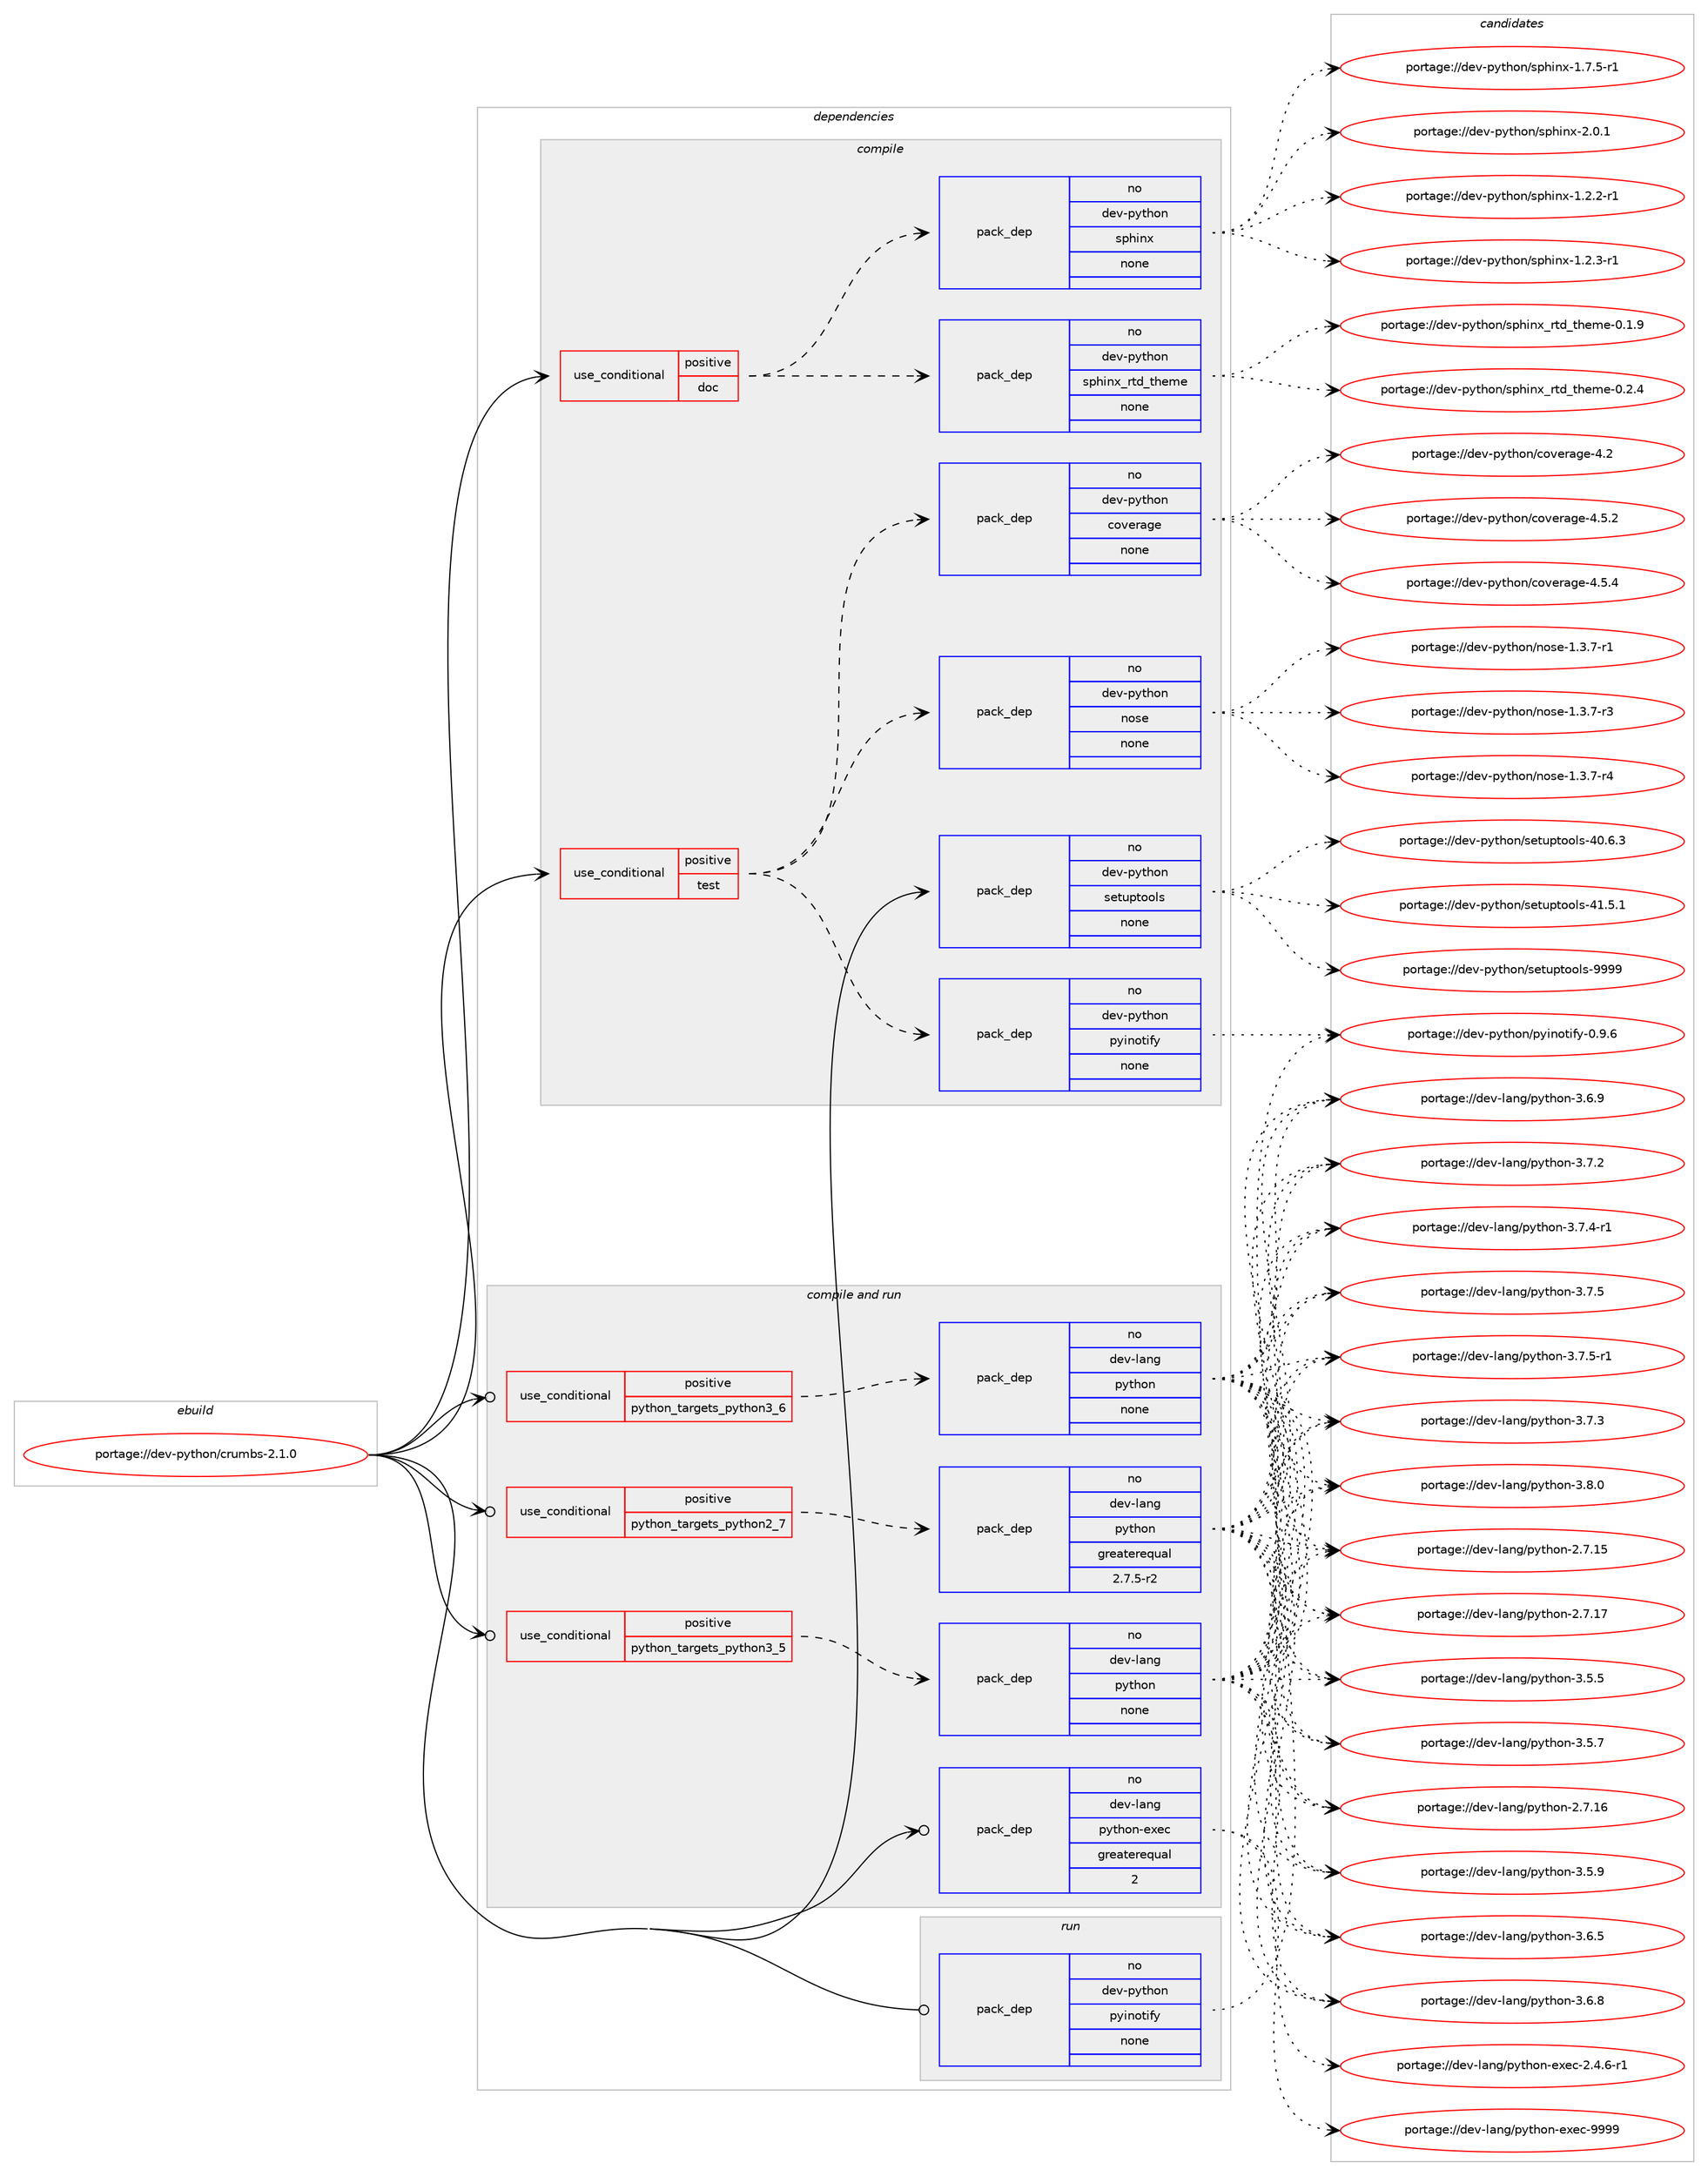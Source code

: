 digraph prolog {

# *************
# Graph options
# *************

newrank=true;
concentrate=true;
compound=true;
graph [rankdir=LR,fontname=Helvetica,fontsize=10,ranksep=1.5];#, ranksep=2.5, nodesep=0.2];
edge  [arrowhead=vee];
node  [fontname=Helvetica,fontsize=10];

# **********
# The ebuild
# **********

subgraph cluster_leftcol {
color=gray;
rank=same;
label=<<i>ebuild</i>>;
id [label="portage://dev-python/crumbs-2.1.0", color=red, width=4, href="../dev-python/crumbs-2.1.0.svg"];
}

# ****************
# The dependencies
# ****************

subgraph cluster_midcol {
color=gray;
label=<<i>dependencies</i>>;
subgraph cluster_compile {
fillcolor="#eeeeee";
style=filled;
label=<<i>compile</i>>;
subgraph cond27266 {
dependency135161 [label=<<TABLE BORDER="0" CELLBORDER="1" CELLSPACING="0" CELLPADDING="4"><TR><TD ROWSPAN="3" CELLPADDING="10">use_conditional</TD></TR><TR><TD>positive</TD></TR><TR><TD>doc</TD></TR></TABLE>>, shape=none, color=red];
subgraph pack104585 {
dependency135162 [label=<<TABLE BORDER="0" CELLBORDER="1" CELLSPACING="0" CELLPADDING="4" WIDTH="220"><TR><TD ROWSPAN="6" CELLPADDING="30">pack_dep</TD></TR><TR><TD WIDTH="110">no</TD></TR><TR><TD>dev-python</TD></TR><TR><TD>sphinx</TD></TR><TR><TD>none</TD></TR><TR><TD></TD></TR></TABLE>>, shape=none, color=blue];
}
dependency135161:e -> dependency135162:w [weight=20,style="dashed",arrowhead="vee"];
subgraph pack104586 {
dependency135163 [label=<<TABLE BORDER="0" CELLBORDER="1" CELLSPACING="0" CELLPADDING="4" WIDTH="220"><TR><TD ROWSPAN="6" CELLPADDING="30">pack_dep</TD></TR><TR><TD WIDTH="110">no</TD></TR><TR><TD>dev-python</TD></TR><TR><TD>sphinx_rtd_theme</TD></TR><TR><TD>none</TD></TR><TR><TD></TD></TR></TABLE>>, shape=none, color=blue];
}
dependency135161:e -> dependency135163:w [weight=20,style="dashed",arrowhead="vee"];
}
id:e -> dependency135161:w [weight=20,style="solid",arrowhead="vee"];
subgraph cond27267 {
dependency135164 [label=<<TABLE BORDER="0" CELLBORDER="1" CELLSPACING="0" CELLPADDING="4"><TR><TD ROWSPAN="3" CELLPADDING="10">use_conditional</TD></TR><TR><TD>positive</TD></TR><TR><TD>test</TD></TR></TABLE>>, shape=none, color=red];
subgraph pack104587 {
dependency135165 [label=<<TABLE BORDER="0" CELLBORDER="1" CELLSPACING="0" CELLPADDING="4" WIDTH="220"><TR><TD ROWSPAN="6" CELLPADDING="30">pack_dep</TD></TR><TR><TD WIDTH="110">no</TD></TR><TR><TD>dev-python</TD></TR><TR><TD>pyinotify</TD></TR><TR><TD>none</TD></TR><TR><TD></TD></TR></TABLE>>, shape=none, color=blue];
}
dependency135164:e -> dependency135165:w [weight=20,style="dashed",arrowhead="vee"];
subgraph pack104588 {
dependency135166 [label=<<TABLE BORDER="0" CELLBORDER="1" CELLSPACING="0" CELLPADDING="4" WIDTH="220"><TR><TD ROWSPAN="6" CELLPADDING="30">pack_dep</TD></TR><TR><TD WIDTH="110">no</TD></TR><TR><TD>dev-python</TD></TR><TR><TD>coverage</TD></TR><TR><TD>none</TD></TR><TR><TD></TD></TR></TABLE>>, shape=none, color=blue];
}
dependency135164:e -> dependency135166:w [weight=20,style="dashed",arrowhead="vee"];
subgraph pack104589 {
dependency135167 [label=<<TABLE BORDER="0" CELLBORDER="1" CELLSPACING="0" CELLPADDING="4" WIDTH="220"><TR><TD ROWSPAN="6" CELLPADDING="30">pack_dep</TD></TR><TR><TD WIDTH="110">no</TD></TR><TR><TD>dev-python</TD></TR><TR><TD>nose</TD></TR><TR><TD>none</TD></TR><TR><TD></TD></TR></TABLE>>, shape=none, color=blue];
}
dependency135164:e -> dependency135167:w [weight=20,style="dashed",arrowhead="vee"];
}
id:e -> dependency135164:w [weight=20,style="solid",arrowhead="vee"];
subgraph pack104590 {
dependency135168 [label=<<TABLE BORDER="0" CELLBORDER="1" CELLSPACING="0" CELLPADDING="4" WIDTH="220"><TR><TD ROWSPAN="6" CELLPADDING="30">pack_dep</TD></TR><TR><TD WIDTH="110">no</TD></TR><TR><TD>dev-python</TD></TR><TR><TD>setuptools</TD></TR><TR><TD>none</TD></TR><TR><TD></TD></TR></TABLE>>, shape=none, color=blue];
}
id:e -> dependency135168:w [weight=20,style="solid",arrowhead="vee"];
}
subgraph cluster_compileandrun {
fillcolor="#eeeeee";
style=filled;
label=<<i>compile and run</i>>;
subgraph cond27268 {
dependency135169 [label=<<TABLE BORDER="0" CELLBORDER="1" CELLSPACING="0" CELLPADDING="4"><TR><TD ROWSPAN="3" CELLPADDING="10">use_conditional</TD></TR><TR><TD>positive</TD></TR><TR><TD>python_targets_python2_7</TD></TR></TABLE>>, shape=none, color=red];
subgraph pack104591 {
dependency135170 [label=<<TABLE BORDER="0" CELLBORDER="1" CELLSPACING="0" CELLPADDING="4" WIDTH="220"><TR><TD ROWSPAN="6" CELLPADDING="30">pack_dep</TD></TR><TR><TD WIDTH="110">no</TD></TR><TR><TD>dev-lang</TD></TR><TR><TD>python</TD></TR><TR><TD>greaterequal</TD></TR><TR><TD>2.7.5-r2</TD></TR></TABLE>>, shape=none, color=blue];
}
dependency135169:e -> dependency135170:w [weight=20,style="dashed",arrowhead="vee"];
}
id:e -> dependency135169:w [weight=20,style="solid",arrowhead="odotvee"];
subgraph cond27269 {
dependency135171 [label=<<TABLE BORDER="0" CELLBORDER="1" CELLSPACING="0" CELLPADDING="4"><TR><TD ROWSPAN="3" CELLPADDING="10">use_conditional</TD></TR><TR><TD>positive</TD></TR><TR><TD>python_targets_python3_5</TD></TR></TABLE>>, shape=none, color=red];
subgraph pack104592 {
dependency135172 [label=<<TABLE BORDER="0" CELLBORDER="1" CELLSPACING="0" CELLPADDING="4" WIDTH="220"><TR><TD ROWSPAN="6" CELLPADDING="30">pack_dep</TD></TR><TR><TD WIDTH="110">no</TD></TR><TR><TD>dev-lang</TD></TR><TR><TD>python</TD></TR><TR><TD>none</TD></TR><TR><TD></TD></TR></TABLE>>, shape=none, color=blue];
}
dependency135171:e -> dependency135172:w [weight=20,style="dashed",arrowhead="vee"];
}
id:e -> dependency135171:w [weight=20,style="solid",arrowhead="odotvee"];
subgraph cond27270 {
dependency135173 [label=<<TABLE BORDER="0" CELLBORDER="1" CELLSPACING="0" CELLPADDING="4"><TR><TD ROWSPAN="3" CELLPADDING="10">use_conditional</TD></TR><TR><TD>positive</TD></TR><TR><TD>python_targets_python3_6</TD></TR></TABLE>>, shape=none, color=red];
subgraph pack104593 {
dependency135174 [label=<<TABLE BORDER="0" CELLBORDER="1" CELLSPACING="0" CELLPADDING="4" WIDTH="220"><TR><TD ROWSPAN="6" CELLPADDING="30">pack_dep</TD></TR><TR><TD WIDTH="110">no</TD></TR><TR><TD>dev-lang</TD></TR><TR><TD>python</TD></TR><TR><TD>none</TD></TR><TR><TD></TD></TR></TABLE>>, shape=none, color=blue];
}
dependency135173:e -> dependency135174:w [weight=20,style="dashed",arrowhead="vee"];
}
id:e -> dependency135173:w [weight=20,style="solid",arrowhead="odotvee"];
subgraph pack104594 {
dependency135175 [label=<<TABLE BORDER="0" CELLBORDER="1" CELLSPACING="0" CELLPADDING="4" WIDTH="220"><TR><TD ROWSPAN="6" CELLPADDING="30">pack_dep</TD></TR><TR><TD WIDTH="110">no</TD></TR><TR><TD>dev-lang</TD></TR><TR><TD>python-exec</TD></TR><TR><TD>greaterequal</TD></TR><TR><TD>2</TD></TR></TABLE>>, shape=none, color=blue];
}
id:e -> dependency135175:w [weight=20,style="solid",arrowhead="odotvee"];
}
subgraph cluster_run {
fillcolor="#eeeeee";
style=filled;
label=<<i>run</i>>;
subgraph pack104595 {
dependency135176 [label=<<TABLE BORDER="0" CELLBORDER="1" CELLSPACING="0" CELLPADDING="4" WIDTH="220"><TR><TD ROWSPAN="6" CELLPADDING="30">pack_dep</TD></TR><TR><TD WIDTH="110">no</TD></TR><TR><TD>dev-python</TD></TR><TR><TD>pyinotify</TD></TR><TR><TD>none</TD></TR><TR><TD></TD></TR></TABLE>>, shape=none, color=blue];
}
id:e -> dependency135176:w [weight=20,style="solid",arrowhead="odot"];
}
}

# **************
# The candidates
# **************

subgraph cluster_choices {
rank=same;
color=gray;
label=<<i>candidates</i>>;

subgraph choice104585 {
color=black;
nodesep=1;
choiceportage10010111845112121116104111110471151121041051101204549465046504511449 [label="portage://dev-python/sphinx-1.2.2-r1", color=red, width=4,href="../dev-python/sphinx-1.2.2-r1.svg"];
choiceportage10010111845112121116104111110471151121041051101204549465046514511449 [label="portage://dev-python/sphinx-1.2.3-r1", color=red, width=4,href="../dev-python/sphinx-1.2.3-r1.svg"];
choiceportage10010111845112121116104111110471151121041051101204549465546534511449 [label="portage://dev-python/sphinx-1.7.5-r1", color=red, width=4,href="../dev-python/sphinx-1.7.5-r1.svg"];
choiceportage1001011184511212111610411111047115112104105110120455046484649 [label="portage://dev-python/sphinx-2.0.1", color=red, width=4,href="../dev-python/sphinx-2.0.1.svg"];
dependency135162:e -> choiceportage10010111845112121116104111110471151121041051101204549465046504511449:w [style=dotted,weight="100"];
dependency135162:e -> choiceportage10010111845112121116104111110471151121041051101204549465046514511449:w [style=dotted,weight="100"];
dependency135162:e -> choiceportage10010111845112121116104111110471151121041051101204549465546534511449:w [style=dotted,weight="100"];
dependency135162:e -> choiceportage1001011184511212111610411111047115112104105110120455046484649:w [style=dotted,weight="100"];
}
subgraph choice104586 {
color=black;
nodesep=1;
choiceportage10010111845112121116104111110471151121041051101209511411610095116104101109101454846494657 [label="portage://dev-python/sphinx_rtd_theme-0.1.9", color=red, width=4,href="../dev-python/sphinx_rtd_theme-0.1.9.svg"];
choiceportage10010111845112121116104111110471151121041051101209511411610095116104101109101454846504652 [label="portage://dev-python/sphinx_rtd_theme-0.2.4", color=red, width=4,href="../dev-python/sphinx_rtd_theme-0.2.4.svg"];
dependency135163:e -> choiceportage10010111845112121116104111110471151121041051101209511411610095116104101109101454846494657:w [style=dotted,weight="100"];
dependency135163:e -> choiceportage10010111845112121116104111110471151121041051101209511411610095116104101109101454846504652:w [style=dotted,weight="100"];
}
subgraph choice104587 {
color=black;
nodesep=1;
choiceportage1001011184511212111610411111047112121105110111116105102121454846574654 [label="portage://dev-python/pyinotify-0.9.6", color=red, width=4,href="../dev-python/pyinotify-0.9.6.svg"];
dependency135165:e -> choiceportage1001011184511212111610411111047112121105110111116105102121454846574654:w [style=dotted,weight="100"];
}
subgraph choice104588 {
color=black;
nodesep=1;
choiceportage1001011184511212111610411111047991111181011149710310145524650 [label="portage://dev-python/coverage-4.2", color=red, width=4,href="../dev-python/coverage-4.2.svg"];
choiceportage10010111845112121116104111110479911111810111497103101455246534650 [label="portage://dev-python/coverage-4.5.2", color=red, width=4,href="../dev-python/coverage-4.5.2.svg"];
choiceportage10010111845112121116104111110479911111810111497103101455246534652 [label="portage://dev-python/coverage-4.5.4", color=red, width=4,href="../dev-python/coverage-4.5.4.svg"];
dependency135166:e -> choiceportage1001011184511212111610411111047991111181011149710310145524650:w [style=dotted,weight="100"];
dependency135166:e -> choiceportage10010111845112121116104111110479911111810111497103101455246534650:w [style=dotted,weight="100"];
dependency135166:e -> choiceportage10010111845112121116104111110479911111810111497103101455246534652:w [style=dotted,weight="100"];
}
subgraph choice104589 {
color=black;
nodesep=1;
choiceportage10010111845112121116104111110471101111151014549465146554511449 [label="portage://dev-python/nose-1.3.7-r1", color=red, width=4,href="../dev-python/nose-1.3.7-r1.svg"];
choiceportage10010111845112121116104111110471101111151014549465146554511451 [label="portage://dev-python/nose-1.3.7-r3", color=red, width=4,href="../dev-python/nose-1.3.7-r3.svg"];
choiceportage10010111845112121116104111110471101111151014549465146554511452 [label="portage://dev-python/nose-1.3.7-r4", color=red, width=4,href="../dev-python/nose-1.3.7-r4.svg"];
dependency135167:e -> choiceportage10010111845112121116104111110471101111151014549465146554511449:w [style=dotted,weight="100"];
dependency135167:e -> choiceportage10010111845112121116104111110471101111151014549465146554511451:w [style=dotted,weight="100"];
dependency135167:e -> choiceportage10010111845112121116104111110471101111151014549465146554511452:w [style=dotted,weight="100"];
}
subgraph choice104590 {
color=black;
nodesep=1;
choiceportage100101118451121211161041111104711510111611711211611111110811545524846544651 [label="portage://dev-python/setuptools-40.6.3", color=red, width=4,href="../dev-python/setuptools-40.6.3.svg"];
choiceportage100101118451121211161041111104711510111611711211611111110811545524946534649 [label="portage://dev-python/setuptools-41.5.1", color=red, width=4,href="../dev-python/setuptools-41.5.1.svg"];
choiceportage10010111845112121116104111110471151011161171121161111111081154557575757 [label="portage://dev-python/setuptools-9999", color=red, width=4,href="../dev-python/setuptools-9999.svg"];
dependency135168:e -> choiceportage100101118451121211161041111104711510111611711211611111110811545524846544651:w [style=dotted,weight="100"];
dependency135168:e -> choiceportage100101118451121211161041111104711510111611711211611111110811545524946534649:w [style=dotted,weight="100"];
dependency135168:e -> choiceportage10010111845112121116104111110471151011161171121161111111081154557575757:w [style=dotted,weight="100"];
}
subgraph choice104591 {
color=black;
nodesep=1;
choiceportage10010111845108971101034711212111610411111045504655464953 [label="portage://dev-lang/python-2.7.15", color=red, width=4,href="../dev-lang/python-2.7.15.svg"];
choiceportage10010111845108971101034711212111610411111045504655464954 [label="portage://dev-lang/python-2.7.16", color=red, width=4,href="../dev-lang/python-2.7.16.svg"];
choiceportage10010111845108971101034711212111610411111045504655464955 [label="portage://dev-lang/python-2.7.17", color=red, width=4,href="../dev-lang/python-2.7.17.svg"];
choiceportage100101118451089711010347112121116104111110455146534653 [label="portage://dev-lang/python-3.5.5", color=red, width=4,href="../dev-lang/python-3.5.5.svg"];
choiceportage100101118451089711010347112121116104111110455146534655 [label="portage://dev-lang/python-3.5.7", color=red, width=4,href="../dev-lang/python-3.5.7.svg"];
choiceportage100101118451089711010347112121116104111110455146534657 [label="portage://dev-lang/python-3.5.9", color=red, width=4,href="../dev-lang/python-3.5.9.svg"];
choiceportage100101118451089711010347112121116104111110455146544653 [label="portage://dev-lang/python-3.6.5", color=red, width=4,href="../dev-lang/python-3.6.5.svg"];
choiceportage100101118451089711010347112121116104111110455146544656 [label="portage://dev-lang/python-3.6.8", color=red, width=4,href="../dev-lang/python-3.6.8.svg"];
choiceportage100101118451089711010347112121116104111110455146544657 [label="portage://dev-lang/python-3.6.9", color=red, width=4,href="../dev-lang/python-3.6.9.svg"];
choiceportage100101118451089711010347112121116104111110455146554650 [label="portage://dev-lang/python-3.7.2", color=red, width=4,href="../dev-lang/python-3.7.2.svg"];
choiceportage100101118451089711010347112121116104111110455146554651 [label="portage://dev-lang/python-3.7.3", color=red, width=4,href="../dev-lang/python-3.7.3.svg"];
choiceportage1001011184510897110103471121211161041111104551465546524511449 [label="portage://dev-lang/python-3.7.4-r1", color=red, width=4,href="../dev-lang/python-3.7.4-r1.svg"];
choiceportage100101118451089711010347112121116104111110455146554653 [label="portage://dev-lang/python-3.7.5", color=red, width=4,href="../dev-lang/python-3.7.5.svg"];
choiceportage1001011184510897110103471121211161041111104551465546534511449 [label="portage://dev-lang/python-3.7.5-r1", color=red, width=4,href="../dev-lang/python-3.7.5-r1.svg"];
choiceportage100101118451089711010347112121116104111110455146564648 [label="portage://dev-lang/python-3.8.0", color=red, width=4,href="../dev-lang/python-3.8.0.svg"];
dependency135170:e -> choiceportage10010111845108971101034711212111610411111045504655464953:w [style=dotted,weight="100"];
dependency135170:e -> choiceportage10010111845108971101034711212111610411111045504655464954:w [style=dotted,weight="100"];
dependency135170:e -> choiceportage10010111845108971101034711212111610411111045504655464955:w [style=dotted,weight="100"];
dependency135170:e -> choiceportage100101118451089711010347112121116104111110455146534653:w [style=dotted,weight="100"];
dependency135170:e -> choiceportage100101118451089711010347112121116104111110455146534655:w [style=dotted,weight="100"];
dependency135170:e -> choiceportage100101118451089711010347112121116104111110455146534657:w [style=dotted,weight="100"];
dependency135170:e -> choiceportage100101118451089711010347112121116104111110455146544653:w [style=dotted,weight="100"];
dependency135170:e -> choiceportage100101118451089711010347112121116104111110455146544656:w [style=dotted,weight="100"];
dependency135170:e -> choiceportage100101118451089711010347112121116104111110455146544657:w [style=dotted,weight="100"];
dependency135170:e -> choiceportage100101118451089711010347112121116104111110455146554650:w [style=dotted,weight="100"];
dependency135170:e -> choiceportage100101118451089711010347112121116104111110455146554651:w [style=dotted,weight="100"];
dependency135170:e -> choiceportage1001011184510897110103471121211161041111104551465546524511449:w [style=dotted,weight="100"];
dependency135170:e -> choiceportage100101118451089711010347112121116104111110455146554653:w [style=dotted,weight="100"];
dependency135170:e -> choiceportage1001011184510897110103471121211161041111104551465546534511449:w [style=dotted,weight="100"];
dependency135170:e -> choiceportage100101118451089711010347112121116104111110455146564648:w [style=dotted,weight="100"];
}
subgraph choice104592 {
color=black;
nodesep=1;
choiceportage10010111845108971101034711212111610411111045504655464953 [label="portage://dev-lang/python-2.7.15", color=red, width=4,href="../dev-lang/python-2.7.15.svg"];
choiceportage10010111845108971101034711212111610411111045504655464954 [label="portage://dev-lang/python-2.7.16", color=red, width=4,href="../dev-lang/python-2.7.16.svg"];
choiceportage10010111845108971101034711212111610411111045504655464955 [label="portage://dev-lang/python-2.7.17", color=red, width=4,href="../dev-lang/python-2.7.17.svg"];
choiceportage100101118451089711010347112121116104111110455146534653 [label="portage://dev-lang/python-3.5.5", color=red, width=4,href="../dev-lang/python-3.5.5.svg"];
choiceportage100101118451089711010347112121116104111110455146534655 [label="portage://dev-lang/python-3.5.7", color=red, width=4,href="../dev-lang/python-3.5.7.svg"];
choiceportage100101118451089711010347112121116104111110455146534657 [label="portage://dev-lang/python-3.5.9", color=red, width=4,href="../dev-lang/python-3.5.9.svg"];
choiceportage100101118451089711010347112121116104111110455146544653 [label="portage://dev-lang/python-3.6.5", color=red, width=4,href="../dev-lang/python-3.6.5.svg"];
choiceportage100101118451089711010347112121116104111110455146544656 [label="portage://dev-lang/python-3.6.8", color=red, width=4,href="../dev-lang/python-3.6.8.svg"];
choiceportage100101118451089711010347112121116104111110455146544657 [label="portage://dev-lang/python-3.6.9", color=red, width=4,href="../dev-lang/python-3.6.9.svg"];
choiceportage100101118451089711010347112121116104111110455146554650 [label="portage://dev-lang/python-3.7.2", color=red, width=4,href="../dev-lang/python-3.7.2.svg"];
choiceportage100101118451089711010347112121116104111110455146554651 [label="portage://dev-lang/python-3.7.3", color=red, width=4,href="../dev-lang/python-3.7.3.svg"];
choiceportage1001011184510897110103471121211161041111104551465546524511449 [label="portage://dev-lang/python-3.7.4-r1", color=red, width=4,href="../dev-lang/python-3.7.4-r1.svg"];
choiceportage100101118451089711010347112121116104111110455146554653 [label="portage://dev-lang/python-3.7.5", color=red, width=4,href="../dev-lang/python-3.7.5.svg"];
choiceportage1001011184510897110103471121211161041111104551465546534511449 [label="portage://dev-lang/python-3.7.5-r1", color=red, width=4,href="../dev-lang/python-3.7.5-r1.svg"];
choiceportage100101118451089711010347112121116104111110455146564648 [label="portage://dev-lang/python-3.8.0", color=red, width=4,href="../dev-lang/python-3.8.0.svg"];
dependency135172:e -> choiceportage10010111845108971101034711212111610411111045504655464953:w [style=dotted,weight="100"];
dependency135172:e -> choiceportage10010111845108971101034711212111610411111045504655464954:w [style=dotted,weight="100"];
dependency135172:e -> choiceportage10010111845108971101034711212111610411111045504655464955:w [style=dotted,weight="100"];
dependency135172:e -> choiceportage100101118451089711010347112121116104111110455146534653:w [style=dotted,weight="100"];
dependency135172:e -> choiceportage100101118451089711010347112121116104111110455146534655:w [style=dotted,weight="100"];
dependency135172:e -> choiceportage100101118451089711010347112121116104111110455146534657:w [style=dotted,weight="100"];
dependency135172:e -> choiceportage100101118451089711010347112121116104111110455146544653:w [style=dotted,weight="100"];
dependency135172:e -> choiceportage100101118451089711010347112121116104111110455146544656:w [style=dotted,weight="100"];
dependency135172:e -> choiceportage100101118451089711010347112121116104111110455146544657:w [style=dotted,weight="100"];
dependency135172:e -> choiceportage100101118451089711010347112121116104111110455146554650:w [style=dotted,weight="100"];
dependency135172:e -> choiceportage100101118451089711010347112121116104111110455146554651:w [style=dotted,weight="100"];
dependency135172:e -> choiceportage1001011184510897110103471121211161041111104551465546524511449:w [style=dotted,weight="100"];
dependency135172:e -> choiceportage100101118451089711010347112121116104111110455146554653:w [style=dotted,weight="100"];
dependency135172:e -> choiceportage1001011184510897110103471121211161041111104551465546534511449:w [style=dotted,weight="100"];
dependency135172:e -> choiceportage100101118451089711010347112121116104111110455146564648:w [style=dotted,weight="100"];
}
subgraph choice104593 {
color=black;
nodesep=1;
choiceportage10010111845108971101034711212111610411111045504655464953 [label="portage://dev-lang/python-2.7.15", color=red, width=4,href="../dev-lang/python-2.7.15.svg"];
choiceportage10010111845108971101034711212111610411111045504655464954 [label="portage://dev-lang/python-2.7.16", color=red, width=4,href="../dev-lang/python-2.7.16.svg"];
choiceportage10010111845108971101034711212111610411111045504655464955 [label="portage://dev-lang/python-2.7.17", color=red, width=4,href="../dev-lang/python-2.7.17.svg"];
choiceportage100101118451089711010347112121116104111110455146534653 [label="portage://dev-lang/python-3.5.5", color=red, width=4,href="../dev-lang/python-3.5.5.svg"];
choiceportage100101118451089711010347112121116104111110455146534655 [label="portage://dev-lang/python-3.5.7", color=red, width=4,href="../dev-lang/python-3.5.7.svg"];
choiceportage100101118451089711010347112121116104111110455146534657 [label="portage://dev-lang/python-3.5.9", color=red, width=4,href="../dev-lang/python-3.5.9.svg"];
choiceportage100101118451089711010347112121116104111110455146544653 [label="portage://dev-lang/python-3.6.5", color=red, width=4,href="../dev-lang/python-3.6.5.svg"];
choiceportage100101118451089711010347112121116104111110455146544656 [label="portage://dev-lang/python-3.6.8", color=red, width=4,href="../dev-lang/python-3.6.8.svg"];
choiceportage100101118451089711010347112121116104111110455146544657 [label="portage://dev-lang/python-3.6.9", color=red, width=4,href="../dev-lang/python-3.6.9.svg"];
choiceportage100101118451089711010347112121116104111110455146554650 [label="portage://dev-lang/python-3.7.2", color=red, width=4,href="../dev-lang/python-3.7.2.svg"];
choiceportage100101118451089711010347112121116104111110455146554651 [label="portage://dev-lang/python-3.7.3", color=red, width=4,href="../dev-lang/python-3.7.3.svg"];
choiceportage1001011184510897110103471121211161041111104551465546524511449 [label="portage://dev-lang/python-3.7.4-r1", color=red, width=4,href="../dev-lang/python-3.7.4-r1.svg"];
choiceportage100101118451089711010347112121116104111110455146554653 [label="portage://dev-lang/python-3.7.5", color=red, width=4,href="../dev-lang/python-3.7.5.svg"];
choiceportage1001011184510897110103471121211161041111104551465546534511449 [label="portage://dev-lang/python-3.7.5-r1", color=red, width=4,href="../dev-lang/python-3.7.5-r1.svg"];
choiceportage100101118451089711010347112121116104111110455146564648 [label="portage://dev-lang/python-3.8.0", color=red, width=4,href="../dev-lang/python-3.8.0.svg"];
dependency135174:e -> choiceportage10010111845108971101034711212111610411111045504655464953:w [style=dotted,weight="100"];
dependency135174:e -> choiceportage10010111845108971101034711212111610411111045504655464954:w [style=dotted,weight="100"];
dependency135174:e -> choiceportage10010111845108971101034711212111610411111045504655464955:w [style=dotted,weight="100"];
dependency135174:e -> choiceportage100101118451089711010347112121116104111110455146534653:w [style=dotted,weight="100"];
dependency135174:e -> choiceportage100101118451089711010347112121116104111110455146534655:w [style=dotted,weight="100"];
dependency135174:e -> choiceportage100101118451089711010347112121116104111110455146534657:w [style=dotted,weight="100"];
dependency135174:e -> choiceportage100101118451089711010347112121116104111110455146544653:w [style=dotted,weight="100"];
dependency135174:e -> choiceportage100101118451089711010347112121116104111110455146544656:w [style=dotted,weight="100"];
dependency135174:e -> choiceportage100101118451089711010347112121116104111110455146544657:w [style=dotted,weight="100"];
dependency135174:e -> choiceportage100101118451089711010347112121116104111110455146554650:w [style=dotted,weight="100"];
dependency135174:e -> choiceportage100101118451089711010347112121116104111110455146554651:w [style=dotted,weight="100"];
dependency135174:e -> choiceportage1001011184510897110103471121211161041111104551465546524511449:w [style=dotted,weight="100"];
dependency135174:e -> choiceportage100101118451089711010347112121116104111110455146554653:w [style=dotted,weight="100"];
dependency135174:e -> choiceportage1001011184510897110103471121211161041111104551465546534511449:w [style=dotted,weight="100"];
dependency135174:e -> choiceportage100101118451089711010347112121116104111110455146564648:w [style=dotted,weight="100"];
}
subgraph choice104594 {
color=black;
nodesep=1;
choiceportage10010111845108971101034711212111610411111045101120101994550465246544511449 [label="portage://dev-lang/python-exec-2.4.6-r1", color=red, width=4,href="../dev-lang/python-exec-2.4.6-r1.svg"];
choiceportage10010111845108971101034711212111610411111045101120101994557575757 [label="portage://dev-lang/python-exec-9999", color=red, width=4,href="../dev-lang/python-exec-9999.svg"];
dependency135175:e -> choiceportage10010111845108971101034711212111610411111045101120101994550465246544511449:w [style=dotted,weight="100"];
dependency135175:e -> choiceportage10010111845108971101034711212111610411111045101120101994557575757:w [style=dotted,weight="100"];
}
subgraph choice104595 {
color=black;
nodesep=1;
choiceportage1001011184511212111610411111047112121105110111116105102121454846574654 [label="portage://dev-python/pyinotify-0.9.6", color=red, width=4,href="../dev-python/pyinotify-0.9.6.svg"];
dependency135176:e -> choiceportage1001011184511212111610411111047112121105110111116105102121454846574654:w [style=dotted,weight="100"];
}
}

}
